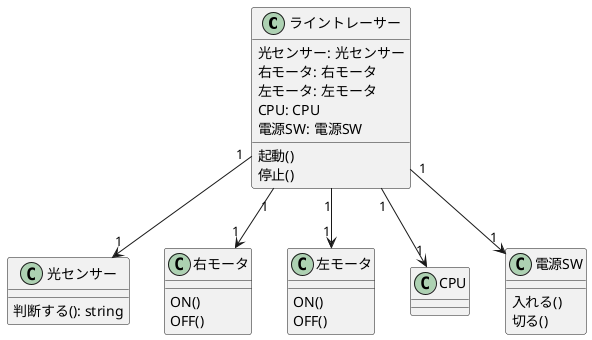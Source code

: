 @startuml 演習6-5-1

class ライントレーサー {

光センサー: 光センサー
右モータ: 右モータ
左モータ: 左モータ
CPU: CPU
電源SW: 電源SW
起動()
停止()
}
class 光センサー {

判断する(): string
}
class 右モータ {

ON()
OFF()
}
class 左モータ {

ON()
OFF()
}
class CPU {
}

class 電源SW {

入れる()
切る()
}
ライントレーサー "1" --> "1" 光センサー
ライントレーサー "1" --> "1" 右モータ
ライントレーサー "1" --> "1" 左モータ
ライントレーサー "1" --> "1" CPU
ライントレーサー "1" --> "1" 電源SW

@enduml